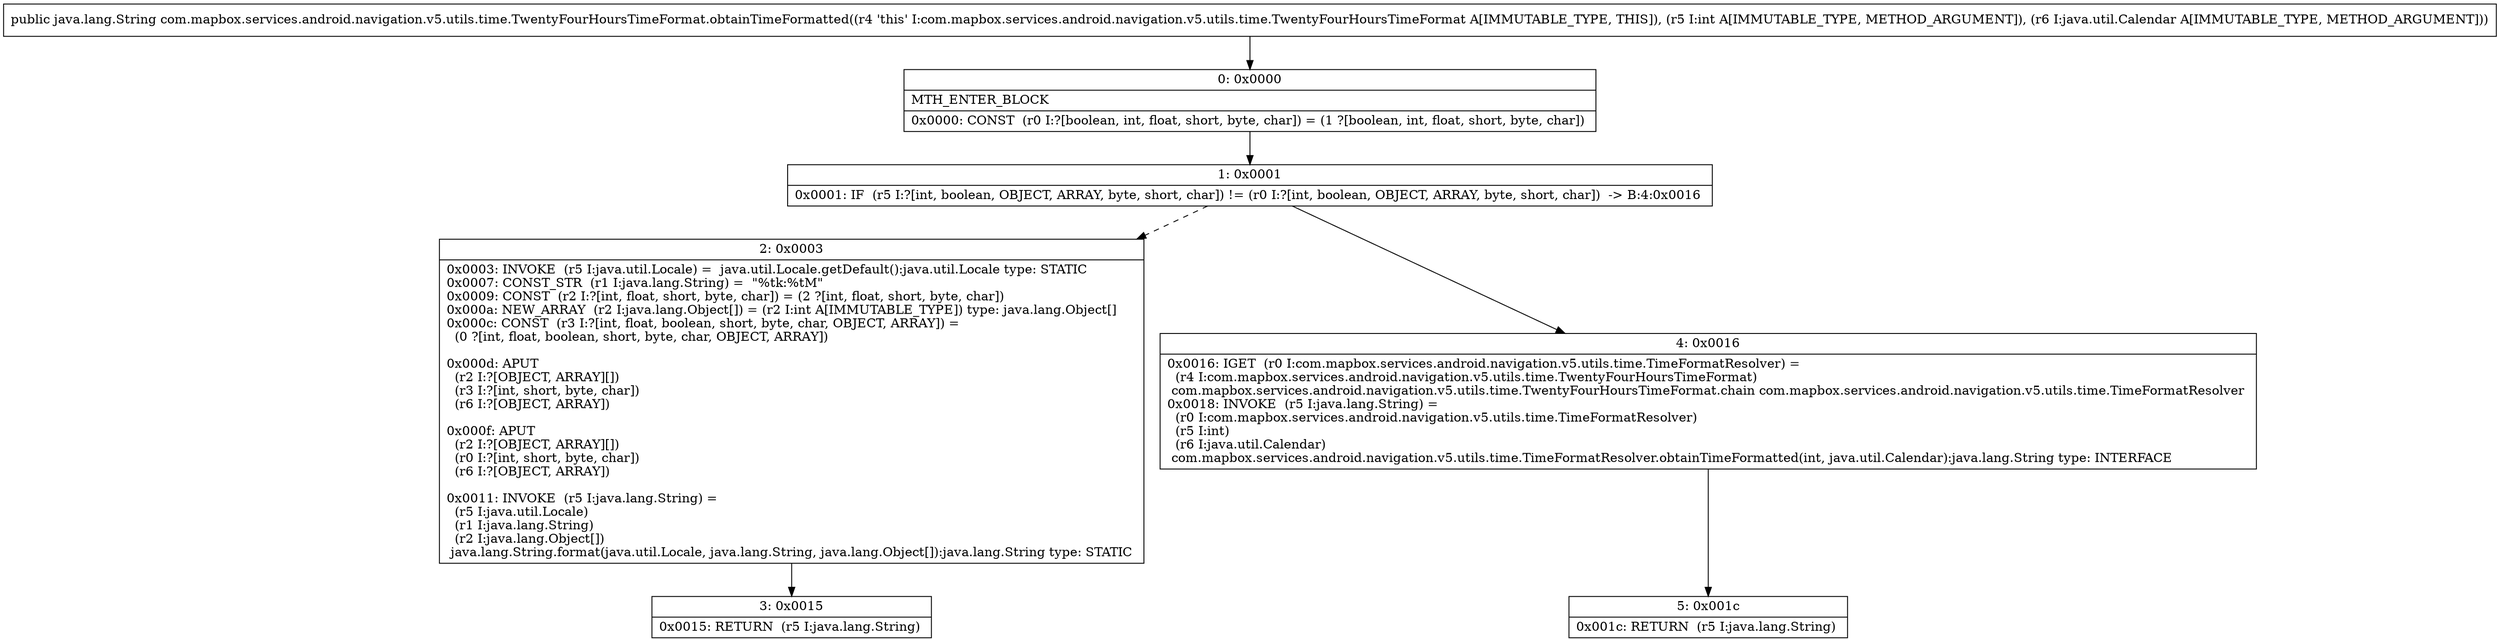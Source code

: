 digraph "CFG forcom.mapbox.services.android.navigation.v5.utils.time.TwentyFourHoursTimeFormat.obtainTimeFormatted(ILjava\/util\/Calendar;)Ljava\/lang\/String;" {
Node_0 [shape=record,label="{0\:\ 0x0000|MTH_ENTER_BLOCK\l|0x0000: CONST  (r0 I:?[boolean, int, float, short, byte, char]) = (1 ?[boolean, int, float, short, byte, char]) \l}"];
Node_1 [shape=record,label="{1\:\ 0x0001|0x0001: IF  (r5 I:?[int, boolean, OBJECT, ARRAY, byte, short, char]) != (r0 I:?[int, boolean, OBJECT, ARRAY, byte, short, char])  \-\> B:4:0x0016 \l}"];
Node_2 [shape=record,label="{2\:\ 0x0003|0x0003: INVOKE  (r5 I:java.util.Locale) =  java.util.Locale.getDefault():java.util.Locale type: STATIC \l0x0007: CONST_STR  (r1 I:java.lang.String) =  \"%tk:%tM\" \l0x0009: CONST  (r2 I:?[int, float, short, byte, char]) = (2 ?[int, float, short, byte, char]) \l0x000a: NEW_ARRAY  (r2 I:java.lang.Object[]) = (r2 I:int A[IMMUTABLE_TYPE]) type: java.lang.Object[] \l0x000c: CONST  (r3 I:?[int, float, boolean, short, byte, char, OBJECT, ARRAY]) = \l  (0 ?[int, float, boolean, short, byte, char, OBJECT, ARRAY])\l \l0x000d: APUT  \l  (r2 I:?[OBJECT, ARRAY][])\l  (r3 I:?[int, short, byte, char])\l  (r6 I:?[OBJECT, ARRAY])\l \l0x000f: APUT  \l  (r2 I:?[OBJECT, ARRAY][])\l  (r0 I:?[int, short, byte, char])\l  (r6 I:?[OBJECT, ARRAY])\l \l0x0011: INVOKE  (r5 I:java.lang.String) = \l  (r5 I:java.util.Locale)\l  (r1 I:java.lang.String)\l  (r2 I:java.lang.Object[])\l java.lang.String.format(java.util.Locale, java.lang.String, java.lang.Object[]):java.lang.String type: STATIC \l}"];
Node_3 [shape=record,label="{3\:\ 0x0015|0x0015: RETURN  (r5 I:java.lang.String) \l}"];
Node_4 [shape=record,label="{4\:\ 0x0016|0x0016: IGET  (r0 I:com.mapbox.services.android.navigation.v5.utils.time.TimeFormatResolver) = \l  (r4 I:com.mapbox.services.android.navigation.v5.utils.time.TwentyFourHoursTimeFormat)\l com.mapbox.services.android.navigation.v5.utils.time.TwentyFourHoursTimeFormat.chain com.mapbox.services.android.navigation.v5.utils.time.TimeFormatResolver \l0x0018: INVOKE  (r5 I:java.lang.String) = \l  (r0 I:com.mapbox.services.android.navigation.v5.utils.time.TimeFormatResolver)\l  (r5 I:int)\l  (r6 I:java.util.Calendar)\l com.mapbox.services.android.navigation.v5.utils.time.TimeFormatResolver.obtainTimeFormatted(int, java.util.Calendar):java.lang.String type: INTERFACE \l}"];
Node_5 [shape=record,label="{5\:\ 0x001c|0x001c: RETURN  (r5 I:java.lang.String) \l}"];
MethodNode[shape=record,label="{public java.lang.String com.mapbox.services.android.navigation.v5.utils.time.TwentyFourHoursTimeFormat.obtainTimeFormatted((r4 'this' I:com.mapbox.services.android.navigation.v5.utils.time.TwentyFourHoursTimeFormat A[IMMUTABLE_TYPE, THIS]), (r5 I:int A[IMMUTABLE_TYPE, METHOD_ARGUMENT]), (r6 I:java.util.Calendar A[IMMUTABLE_TYPE, METHOD_ARGUMENT])) }"];
MethodNode -> Node_0;
Node_0 -> Node_1;
Node_1 -> Node_2[style=dashed];
Node_1 -> Node_4;
Node_2 -> Node_3;
Node_4 -> Node_5;
}

